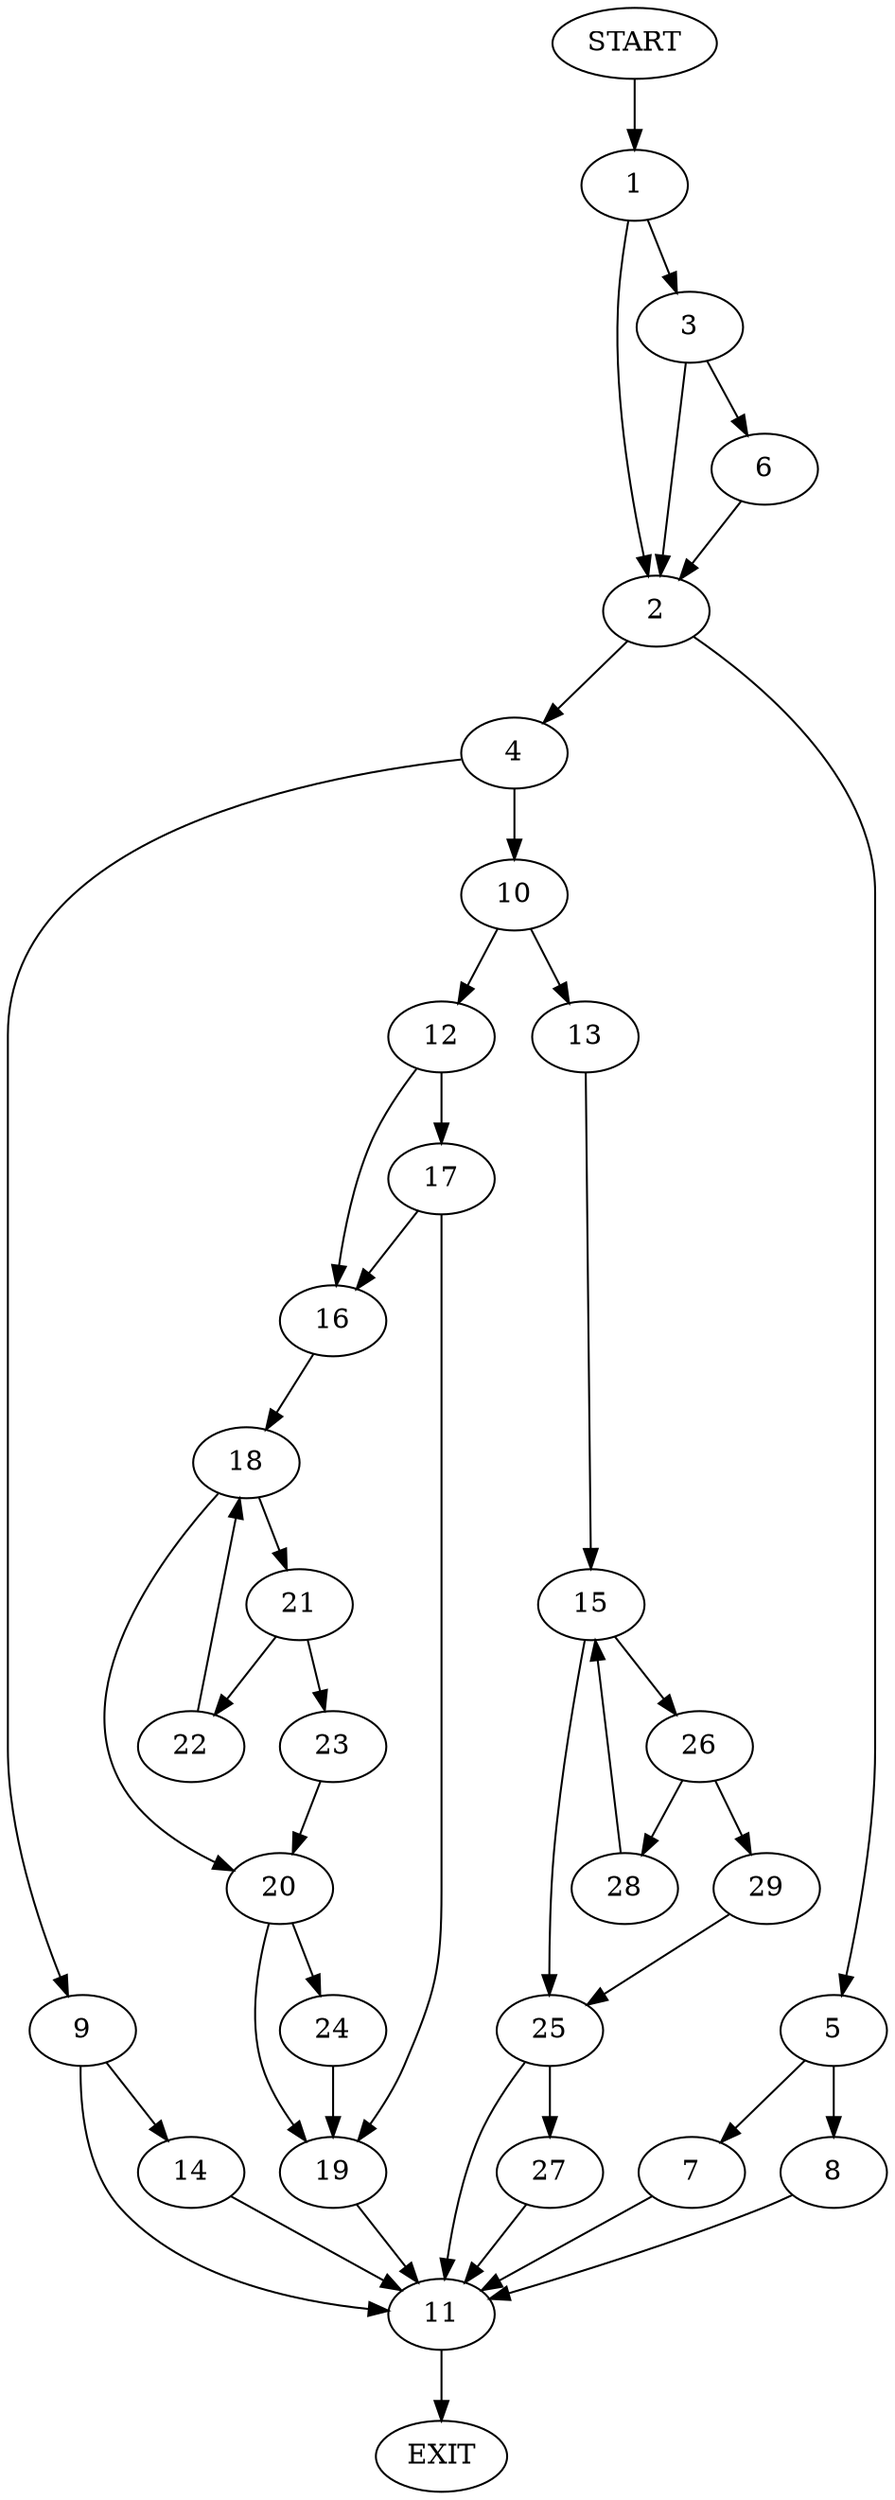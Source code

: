 digraph {
0 [label="START"]
30 [label="EXIT"]
0 -> 1
1 -> 2
1 -> 3
2 -> 4
2 -> 5
3 -> 6
3 -> 2
6 -> 2
5 -> 7
5 -> 8
4 -> 9
4 -> 10
8 -> 11
7 -> 11
11 -> 30
10 -> 12
10 -> 13
9 -> 14
9 -> 11
14 -> 11
13 -> 15
12 -> 16
12 -> 17
16 -> 18
17 -> 16
17 -> 19
19 -> 11
18 -> 20
18 -> 21
21 -> 22
21 -> 23
20 -> 24
20 -> 19
23 -> 20
22 -> 18
24 -> 19
15 -> 25
15 -> 26
25 -> 27
25 -> 11
26 -> 28
26 -> 29
28 -> 15
29 -> 25
27 -> 11
}
